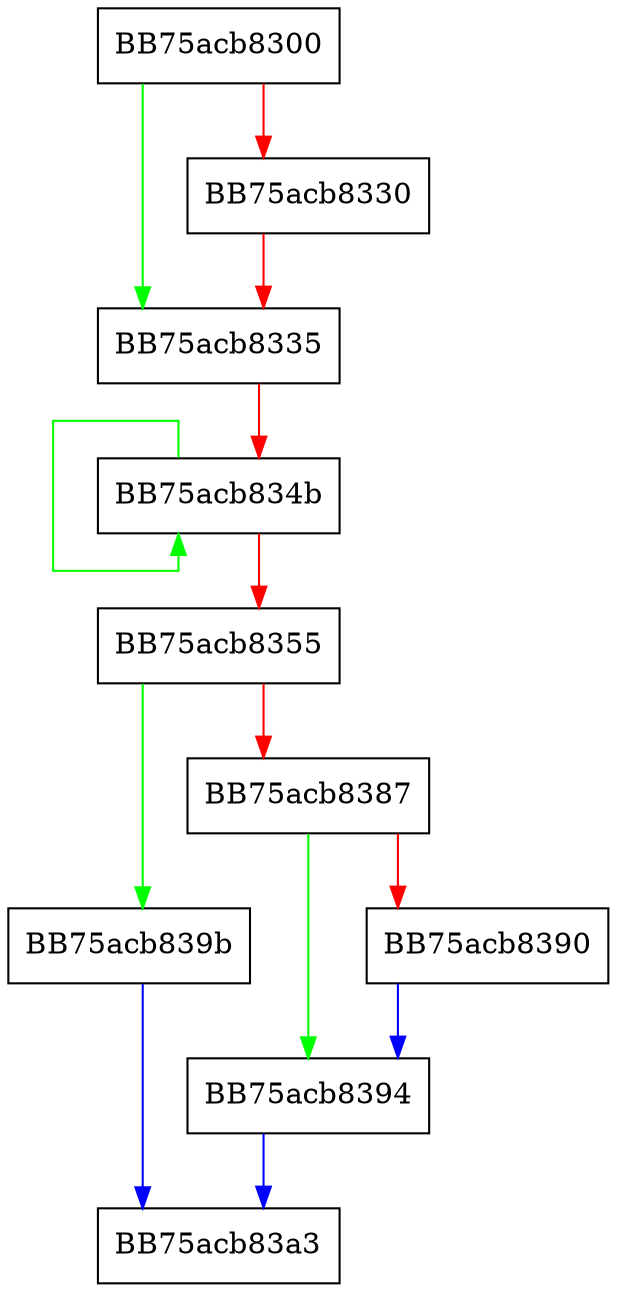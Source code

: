 digraph GetCachedSdssObject {
  node [shape="box"];
  graph [splines=ortho];
  BB75acb8300 -> BB75acb8335 [color="green"];
  BB75acb8300 -> BB75acb8330 [color="red"];
  BB75acb8330 -> BB75acb8335 [color="red"];
  BB75acb8335 -> BB75acb834b [color="red"];
  BB75acb834b -> BB75acb834b [color="green"];
  BB75acb834b -> BB75acb8355 [color="red"];
  BB75acb8355 -> BB75acb839b [color="green"];
  BB75acb8355 -> BB75acb8387 [color="red"];
  BB75acb8387 -> BB75acb8394 [color="green"];
  BB75acb8387 -> BB75acb8390 [color="red"];
  BB75acb8390 -> BB75acb8394 [color="blue"];
  BB75acb8394 -> BB75acb83a3 [color="blue"];
  BB75acb839b -> BB75acb83a3 [color="blue"];
}